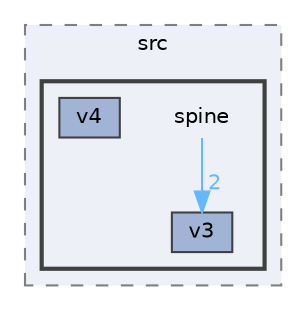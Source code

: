 digraph "external/spine-runtimes/spine-cocos2dx/spine-cocos2dx/src/spine"
{
 // LATEX_PDF_SIZE
  bgcolor="transparent";
  edge [fontname=Helvetica,fontsize=10,labelfontname=Helvetica,labelfontsize=10];
  node [fontname=Helvetica,fontsize=10,shape=box,height=0.2,width=0.4];
  compound=true
  subgraph clusterdir_51fa82cdce0f0b6c4842916f53df2024 {
    graph [ bgcolor="#edf0f7", pencolor="grey50", label="src", fontname=Helvetica,fontsize=10 style="filled,dashed", URL="dir_51fa82cdce0f0b6c4842916f53df2024.html",tooltip=""]
  subgraph clusterdir_1b6445057a217f7556114573160fb7f4 {
    graph [ bgcolor="#edf0f7", pencolor="grey25", label="", fontname=Helvetica,fontsize=10 style="filled,bold", URL="dir_1b6445057a217f7556114573160fb7f4.html",tooltip=""]
    dir_1b6445057a217f7556114573160fb7f4 [shape=plaintext, label="spine"];
  dir_17ff5ba7fc1cb707e9b4fd8e08cdfc34 [label="v3", fillcolor="#a2b4d6", color="grey25", style="filled", URL="dir_17ff5ba7fc1cb707e9b4fd8e08cdfc34.html",tooltip=""];
  dir_140708dd84412b798580589e06589ced [label="v4", fillcolor="#a2b4d6", color="grey25", style="filled", URL="dir_140708dd84412b798580589e06589ced.html",tooltip=""];
  }
  }
  dir_1b6445057a217f7556114573160fb7f4->dir_17ff5ba7fc1cb707e9b4fd8e08cdfc34 [headlabel="2", labeldistance=1.5 headhref="dir_000693_000908.html" href="dir_000693_000908.html" color="steelblue1" fontcolor="steelblue1"];
}
